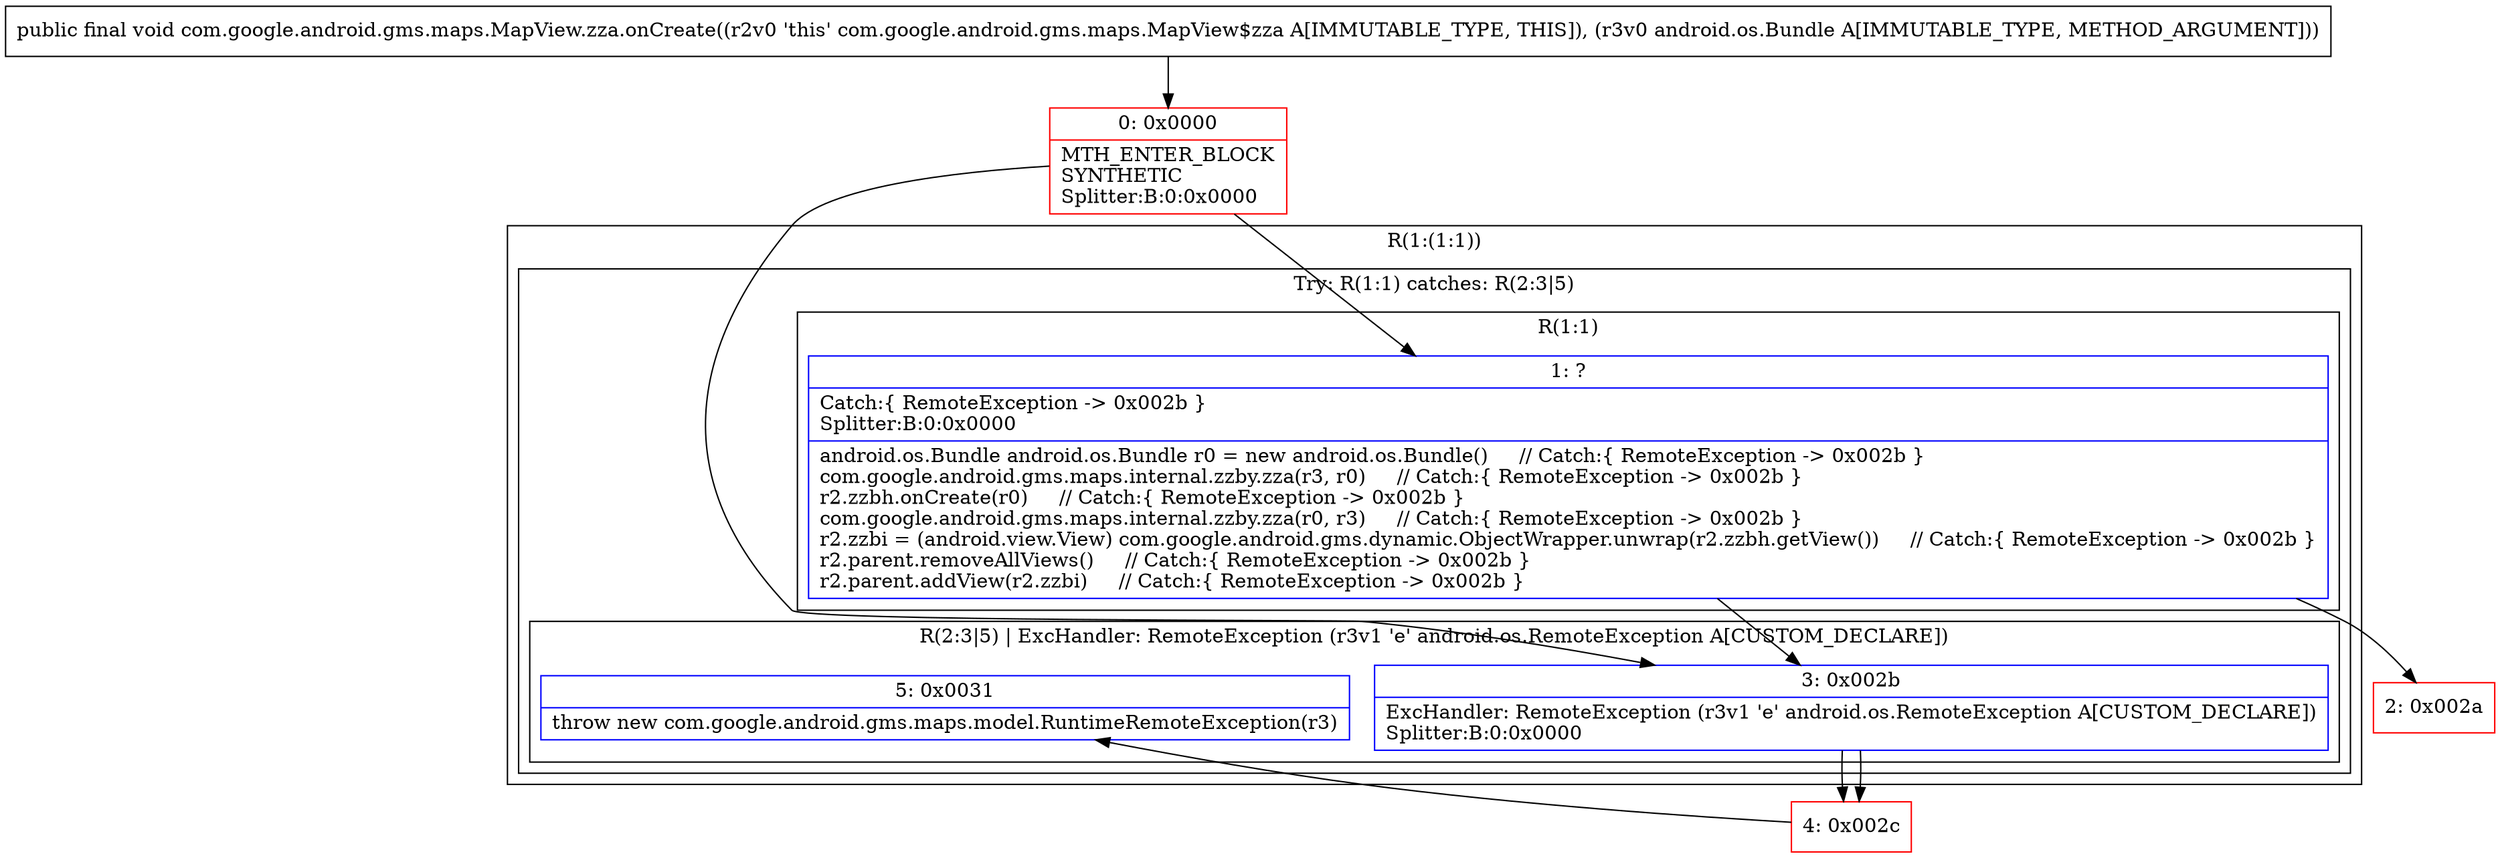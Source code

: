 digraph "CFG forcom.google.android.gms.maps.MapView.zza.onCreate(Landroid\/os\/Bundle;)V" {
subgraph cluster_Region_115012014 {
label = "R(1:(1:1))";
node [shape=record,color=blue];
subgraph cluster_TryCatchRegion_697802888 {
label = "Try: R(1:1) catches: R(2:3|5)";
node [shape=record,color=blue];
subgraph cluster_Region_1559628416 {
label = "R(1:1)";
node [shape=record,color=blue];
Node_1 [shape=record,label="{1\:\ ?|Catch:\{ RemoteException \-\> 0x002b \}\lSplitter:B:0:0x0000\l|android.os.Bundle android.os.Bundle r0 = new android.os.Bundle()     \/\/ Catch:\{ RemoteException \-\> 0x002b \}\lcom.google.android.gms.maps.internal.zzby.zza(r3, r0)     \/\/ Catch:\{ RemoteException \-\> 0x002b \}\lr2.zzbh.onCreate(r0)     \/\/ Catch:\{ RemoteException \-\> 0x002b \}\lcom.google.android.gms.maps.internal.zzby.zza(r0, r3)     \/\/ Catch:\{ RemoteException \-\> 0x002b \}\lr2.zzbi = (android.view.View) com.google.android.gms.dynamic.ObjectWrapper.unwrap(r2.zzbh.getView())     \/\/ Catch:\{ RemoteException \-\> 0x002b \}\lr2.parent.removeAllViews()     \/\/ Catch:\{ RemoteException \-\> 0x002b \}\lr2.parent.addView(r2.zzbi)     \/\/ Catch:\{ RemoteException \-\> 0x002b \}\l}"];
}
subgraph cluster_Region_475108232 {
label = "R(2:3|5) | ExcHandler: RemoteException (r3v1 'e' android.os.RemoteException A[CUSTOM_DECLARE])\l";
node [shape=record,color=blue];
Node_3 [shape=record,label="{3\:\ 0x002b|ExcHandler: RemoteException (r3v1 'e' android.os.RemoteException A[CUSTOM_DECLARE])\lSplitter:B:0:0x0000\l}"];
Node_5 [shape=record,label="{5\:\ 0x0031|throw new com.google.android.gms.maps.model.RuntimeRemoteException(r3)\l}"];
}
}
}
subgraph cluster_Region_475108232 {
label = "R(2:3|5) | ExcHandler: RemoteException (r3v1 'e' android.os.RemoteException A[CUSTOM_DECLARE])\l";
node [shape=record,color=blue];
Node_3 [shape=record,label="{3\:\ 0x002b|ExcHandler: RemoteException (r3v1 'e' android.os.RemoteException A[CUSTOM_DECLARE])\lSplitter:B:0:0x0000\l}"];
Node_5 [shape=record,label="{5\:\ 0x0031|throw new com.google.android.gms.maps.model.RuntimeRemoteException(r3)\l}"];
}
Node_0 [shape=record,color=red,label="{0\:\ 0x0000|MTH_ENTER_BLOCK\lSYNTHETIC\lSplitter:B:0:0x0000\l}"];
Node_2 [shape=record,color=red,label="{2\:\ 0x002a}"];
Node_4 [shape=record,color=red,label="{4\:\ 0x002c}"];
MethodNode[shape=record,label="{public final void com.google.android.gms.maps.MapView.zza.onCreate((r2v0 'this' com.google.android.gms.maps.MapView$zza A[IMMUTABLE_TYPE, THIS]), (r3v0 android.os.Bundle A[IMMUTABLE_TYPE, METHOD_ARGUMENT])) }"];
MethodNode -> Node_0;
Node_1 -> Node_2;
Node_1 -> Node_3;
Node_3 -> Node_4;
Node_3 -> Node_4;
Node_0 -> Node_1;
Node_0 -> Node_3;
Node_4 -> Node_5;
}

